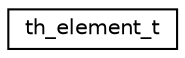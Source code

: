 digraph "Graphical Class Hierarchy"
{
 // LATEX_PDF_SIZE
  edge [fontname="Helvetica",fontsize="10",labelfontname="Helvetica",labelfontsize="10"];
  node [fontname="Helvetica",fontsize="10",shape=record];
  rankdir="LR";
  Node0 [label="th_element_t",height=0.2,width=0.4,color="black", fillcolor="white", style="filled",URL="$structth__element__t.html",tooltip=" "];
}
